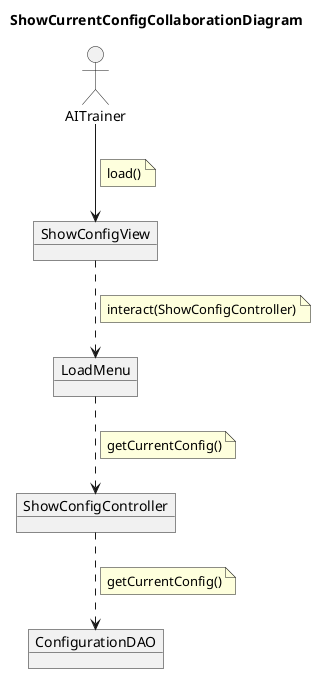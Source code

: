 @startuml ShowCurrentConfigCollaborationDiagram
title ShowCurrentConfigCollaborationDiagram
' left to right direction

allow_mixing

actor AITrainer
object ShowConfigController

object ShowConfigView
object LoadMenu
object ConfigurationDAO

AITrainer --> ShowConfigView
note on link
    load()
end note
ShowConfigView ..> LoadMenu
note on link
    interact(ShowConfigController)
end note

LoadMenu ..> ShowConfigController
note on link
    getCurrentConfig()
end note

ShowConfigController ..> ConfigurationDAO
note on link
    getCurrentConfig()
end note

@enduml
